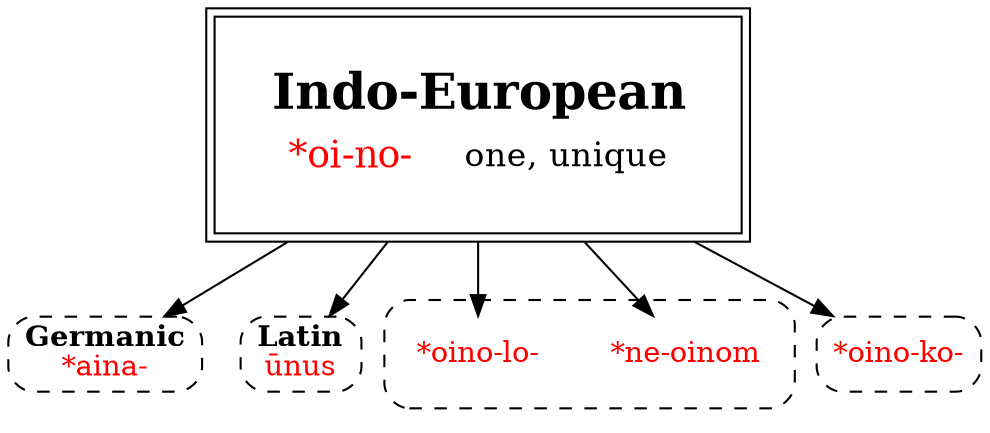 digraph {
/* sources: Rfh, AHD */
oino [label=<<table border="0"><tr><td colspan="2"><font point-size="24"><b>Indo-European</b></font></td></tr><tr><td><font point-size="18" color="red">*oi-no-</font></td><td><font point-size="16">one, unique</font></td></tr></table>> tooltip="Indo-European \"*oi-no-\" one, unique" shape=box peripheries=2 margin=.3] // oinos
oino -> { ainaGm; unusL; neoinom; oinoko; oinolo; }

ainaGm  [label=<<b>Germanic</b><br/><font color="red">*aina-</font>> shape=box style="dashed,rounded" URL="oino-one1.svg"];
unusL [label=<<b>Latin</b><br/><font color="red">ūnus</font>> shape=box style="dashed,rounded" URL="oino-one2.svg"];
neoinom [label=<<font color="red">*ne-oinom</font>> shape=none URL="ne-oino.svg"];
oinoko [label=<<font color="red">*oino-ko-</font>> shape=box style="dashed,rounded" URL="oino-one3.svg"];
oinolo [label=<<font color="red">*oino-lo-</font>> shape=none URL="ne-oino.svg"];
subgraph cluster1 {  shape=box style="dashed,rounded"; neoinom; oinolo }
}
